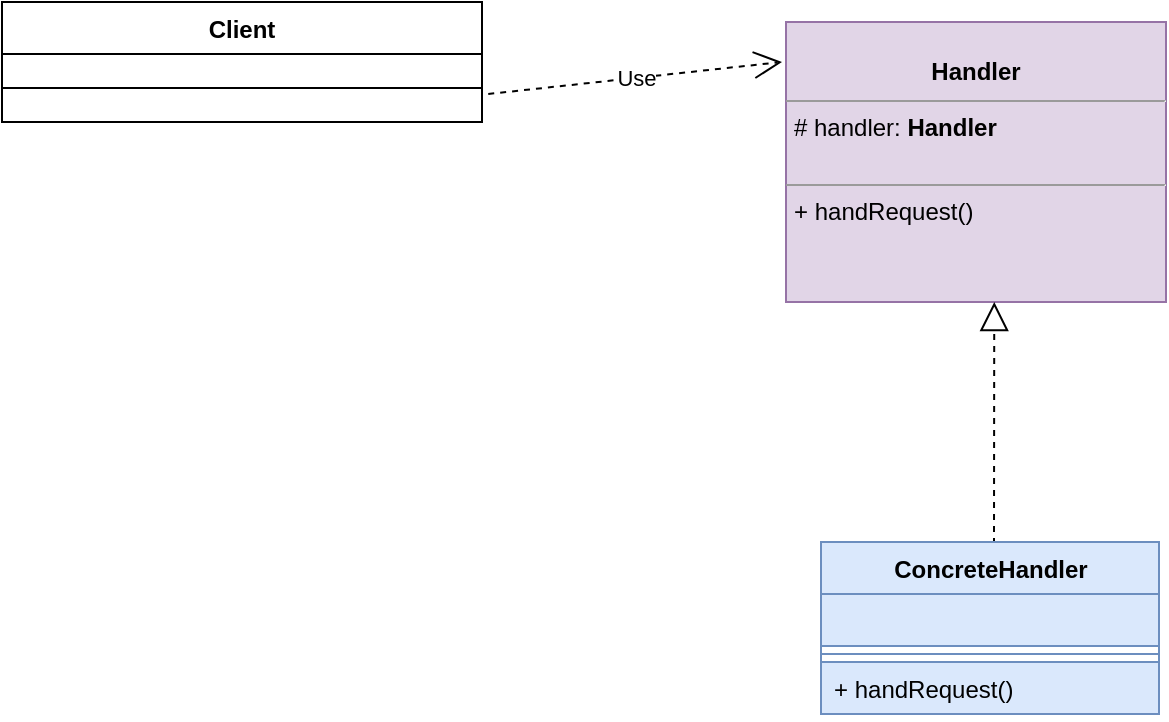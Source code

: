 <mxfile version="24.1.0" type="device">
  <diagram id="C5RBs43oDa-KdzZeNtuy" name="Page-1">
    <mxGraphModel dx="1418" dy="820" grid="1" gridSize="10" guides="1" tooltips="1" connect="1" arrows="1" fold="1" page="1" pageScale="1" pageWidth="827" pageHeight="1169" math="0" shadow="0">
      <root>
        <mxCell id="WIyWlLk6GJQsqaUBKTNV-0" />
        <mxCell id="WIyWlLk6GJQsqaUBKTNV-1" parent="WIyWlLk6GJQsqaUBKTNV-0" />
        <mxCell id="c0lbeaMSm3dweyU-7l_X-1" value="&lt;p style=&quot;margin:0px;margin-top:4px;text-align:center;&quot;&gt;&lt;br&gt;&lt;b&gt;Handler&lt;/b&gt;&lt;/p&gt;&lt;hr size=&quot;1&quot;&gt;&lt;p style=&quot;margin:0px;margin-left:4px;&quot;&gt;# handler:&amp;nbsp;&lt;b style=&quot;text-align: center;&quot;&gt;Handler&lt;/b&gt;&lt;br&gt;&lt;br&gt;&lt;/p&gt;&lt;hr size=&quot;1&quot;&gt;&lt;p style=&quot;margin:0px;margin-left:4px;&quot;&gt;+ handRequest()&lt;br&gt;&lt;br&gt;&lt;/p&gt;" style="verticalAlign=top;align=left;overflow=fill;fontSize=12;fontFamily=Helvetica;html=1;whiteSpace=wrap;fillColor=#e1d5e7;strokeColor=#9673a6;strokeWidth=1;" parent="WIyWlLk6GJQsqaUBKTNV-1" vertex="1">
          <mxGeometry x="442" y="120" width="190" height="140" as="geometry" />
        </mxCell>
        <mxCell id="c0lbeaMSm3dweyU-7l_X-2" value="" style="endArrow=block;dashed=1;endFill=0;endSize=12;html=1;rounded=1;entryX=0.575;entryY=0.99;entryDx=0;entryDy=0;entryPerimeter=0;strokeColor=default;strokeWidth=1;" parent="WIyWlLk6GJQsqaUBKTNV-1" edge="1">
          <mxGeometry width="160" relative="1" as="geometry">
            <mxPoint x="546" y="381" as="sourcePoint" />
            <mxPoint x="546.13" y="260.0" as="targetPoint" />
          </mxGeometry>
        </mxCell>
        <mxCell id="c0lbeaMSm3dweyU-7l_X-3" value="ConcreteHandler" style="swimlane;fontStyle=1;align=center;verticalAlign=top;childLayout=stackLayout;horizontal=1;startSize=26;horizontalStack=0;resizeParent=1;resizeParentMax=0;resizeLast=0;collapsible=1;marginBottom=0;whiteSpace=wrap;html=1;fillColor=#dae8fc;strokeColor=#6c8ebf;" parent="WIyWlLk6GJQsqaUBKTNV-1" vertex="1">
          <mxGeometry x="459.5" y="380" width="169" height="86" as="geometry" />
        </mxCell>
        <mxCell id="c0lbeaMSm3dweyU-7l_X-4" value="" style="text;strokeColor=#6c8ebf;fillColor=#dae8fc;align=left;verticalAlign=top;spacingLeft=4;spacingRight=4;overflow=hidden;rotatable=0;points=[[0,0.5],[1,0.5]];portConstraint=eastwest;whiteSpace=wrap;html=1;" parent="c0lbeaMSm3dweyU-7l_X-3" vertex="1">
          <mxGeometry y="26" width="169" height="26" as="geometry" />
        </mxCell>
        <mxCell id="c0lbeaMSm3dweyU-7l_X-5" value="" style="line;strokeWidth=1;fillColor=#dae8fc;align=left;verticalAlign=middle;spacingTop=-1;spacingLeft=3;spacingRight=3;rotatable=0;labelPosition=right;points=[];portConstraint=eastwest;strokeColor=#6c8ebf;" parent="c0lbeaMSm3dweyU-7l_X-3" vertex="1">
          <mxGeometry y="52" width="169" height="8" as="geometry" />
        </mxCell>
        <mxCell id="c0lbeaMSm3dweyU-7l_X-6" value="+ handRequest()" style="text;strokeColor=#6c8ebf;fillColor=#dae8fc;align=left;verticalAlign=top;spacingLeft=4;spacingRight=4;overflow=hidden;rotatable=0;points=[[0,0.5],[1,0.5]];portConstraint=eastwest;whiteSpace=wrap;html=1;" parent="c0lbeaMSm3dweyU-7l_X-3" vertex="1">
          <mxGeometry y="60" width="169" height="26" as="geometry" />
        </mxCell>
        <mxCell id="c0lbeaMSm3dweyU-7l_X-17" value="Client" style="swimlane;fontStyle=1;align=center;verticalAlign=top;childLayout=stackLayout;horizontal=1;startSize=26;horizontalStack=0;resizeParent=1;resizeParentMax=0;resizeLast=0;collapsible=1;marginBottom=0;whiteSpace=wrap;html=1;" parent="WIyWlLk6GJQsqaUBKTNV-1" vertex="1">
          <mxGeometry x="50" y="110" width="240" height="60" as="geometry" />
        </mxCell>
        <mxCell id="hkEloUcyugwf35yrBkbk-0" value="Use" style="endArrow=open;endSize=12;dashed=1;html=1;rounded=0;exitX=1.013;exitY=0.769;exitDx=0;exitDy=0;exitPerimeter=0;" parent="c0lbeaMSm3dweyU-7l_X-17" edge="1">
          <mxGeometry width="160" relative="1" as="geometry">
            <mxPoint x="243.12" y="45.994" as="sourcePoint" />
            <mxPoint x="390" y="30" as="targetPoint" />
          </mxGeometry>
        </mxCell>
        <mxCell id="c0lbeaMSm3dweyU-7l_X-19" value="" style="line;strokeWidth=1;fillColor=none;align=left;verticalAlign=middle;spacingTop=-1;spacingLeft=3;spacingRight=3;rotatable=0;labelPosition=right;points=[];portConstraint=eastwest;strokeColor=inherit;" parent="c0lbeaMSm3dweyU-7l_X-17" vertex="1">
          <mxGeometry y="26" width="240" height="34" as="geometry" />
        </mxCell>
      </root>
    </mxGraphModel>
  </diagram>
</mxfile>
